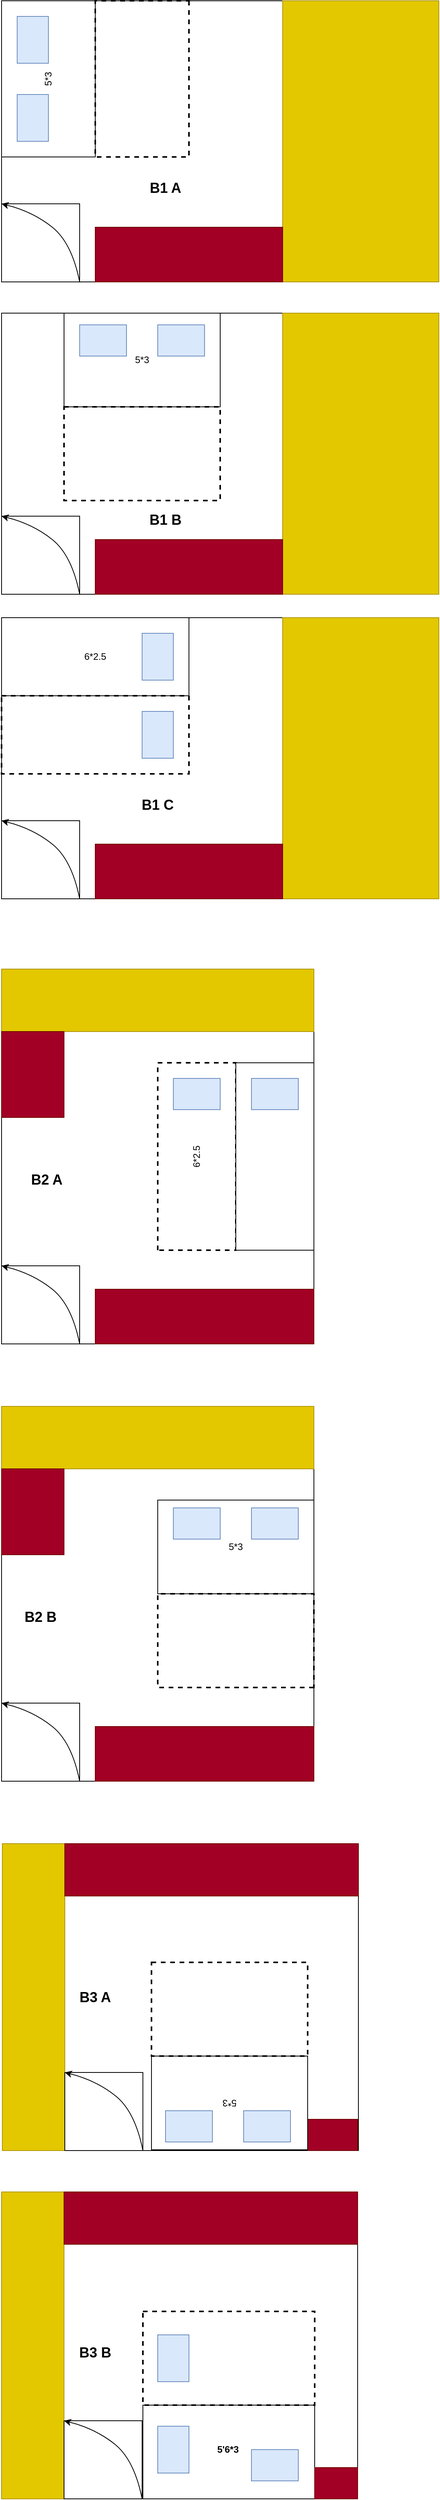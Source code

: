 <mxfile version="14.6.0" type="github">
  <diagram id="ZkYAFQrB4FQ_Co6BY5Ft" name="Page-1">
    <mxGraphModel dx="1542" dy="1682" grid="1" gridSize="10" guides="1" tooltips="1" connect="1" arrows="1" fold="1" page="0" pageScale="1" pageWidth="827" pageHeight="1169" math="0" shadow="0">
      <root>
        <mxCell id="0" />
        <mxCell id="1" parent="0" />
        <mxCell id="LpJt9IebrQdKaDS4yMnM-16" value="" style="whiteSpace=wrap;html=1;fillColor=none;" parent="1" vertex="1">
          <mxGeometry x="-720" y="-370" width="360" height="360" as="geometry" />
        </mxCell>
        <mxCell id="LpJt9IebrQdKaDS4yMnM-1" value="" style="whiteSpace=wrap;html=1;fillColor=none;" parent="1" vertex="1">
          <mxGeometry x="-720" y="-760" width="360" height="360" as="geometry" />
        </mxCell>
        <mxCell id="LpJt9IebrQdKaDS4yMnM-3" value="" style="rounded=0;whiteSpace=wrap;html=1;fillColor=#e3c800;strokeColor=#B09500;fontColor=#ffffff;" parent="1" vertex="1">
          <mxGeometry x="-360" y="-760" width="200" height="360" as="geometry" />
        </mxCell>
        <mxCell id="LpJt9IebrQdKaDS4yMnM-6" value="" style="rounded=0;whiteSpace=wrap;html=1;fillColor=#a20025;strokeColor=#6F0000;fontColor=#ffffff;" parent="1" vertex="1">
          <mxGeometry x="-600" y="-470" width="240" height="70" as="geometry" />
        </mxCell>
        <mxCell id="LpJt9IebrQdKaDS4yMnM-12" value="" style="group;dashed=1;strokeWidth=2;" parent="1" vertex="1" connectable="0">
          <mxGeometry x="-640" y="-760" width="200" height="240" as="geometry" />
        </mxCell>
        <mxCell id="LpJt9IebrQdKaDS4yMnM-9" value="5*3" style="rounded=0;whiteSpace=wrap;html=1;" parent="LpJt9IebrQdKaDS4yMnM-12" vertex="1">
          <mxGeometry width="200" height="120" as="geometry" />
        </mxCell>
        <mxCell id="LpJt9IebrQdKaDS4yMnM-10" value="" style="rounded=0;whiteSpace=wrap;html=1;fillColor=none;dashed=1;strokeWidth=2;" parent="LpJt9IebrQdKaDS4yMnM-12" vertex="1">
          <mxGeometry y="120" width="200" height="120" as="geometry" />
        </mxCell>
        <mxCell id="LpJt9IebrQdKaDS4yMnM-146" value="" style="rounded=0;whiteSpace=wrap;html=1;fillColor=#dae8fc;strokeColor=#6c8ebf;rotation=-90;" parent="LpJt9IebrQdKaDS4yMnM-12" vertex="1">
          <mxGeometry x="30" y="5" width="40" height="60" as="geometry" />
        </mxCell>
        <mxCell id="LpJt9IebrQdKaDS4yMnM-147" value="" style="rounded=0;whiteSpace=wrap;html=1;fillColor=#dae8fc;strokeColor=#6c8ebf;rotation=-90;" parent="LpJt9IebrQdKaDS4yMnM-12" vertex="1">
          <mxGeometry x="130" y="5" width="40" height="60" as="geometry" />
        </mxCell>
        <mxCell id="LpJt9IebrQdKaDS4yMnM-18" value="" style="rounded=0;whiteSpace=wrap;html=1;fillColor=#e3c800;strokeColor=#B09500;fontColor=#ffffff;" parent="1" vertex="1">
          <mxGeometry x="-360" y="-370" width="200" height="360" as="geometry" />
        </mxCell>
        <mxCell id="LpJt9IebrQdKaDS4yMnM-20" value="" style="rounded=0;whiteSpace=wrap;html=1;fillColor=#a20025;strokeColor=#6F0000;fontColor=#ffffff;" parent="1" vertex="1">
          <mxGeometry x="-600" y="-80" width="240" height="70" as="geometry" />
        </mxCell>
        <mxCell id="LpJt9IebrQdKaDS4yMnM-32" value="" style="whiteSpace=wrap;html=1;fillColor=none;" parent="1" vertex="1">
          <mxGeometry x="-720" y="-1160" width="360" height="360" as="geometry" />
        </mxCell>
        <mxCell id="LpJt9IebrQdKaDS4yMnM-34" value="" style="rounded=0;whiteSpace=wrap;html=1;fillColor=#e3c800;strokeColor=#B09500;fontColor=#ffffff;" parent="1" vertex="1">
          <mxGeometry x="-360" y="-1160" width="200" height="360" as="geometry" />
        </mxCell>
        <mxCell id="LpJt9IebrQdKaDS4yMnM-36" value="" style="rounded=0;whiteSpace=wrap;html=1;fillColor=#a20025;strokeColor=#6F0000;fontColor=#ffffff;" parent="1" vertex="1">
          <mxGeometry x="-600" y="-870" width="240" height="70" as="geometry" />
        </mxCell>
        <mxCell id="LpJt9IebrQdKaDS4yMnM-37" value="" style="group;rotation=-90;" parent="1" vertex="1" connectable="0">
          <mxGeometry x="-700" y="-1180" width="200" height="240" as="geometry" />
        </mxCell>
        <mxCell id="LpJt9IebrQdKaDS4yMnM-40" value="" style="group;rotation=-90;" parent="LpJt9IebrQdKaDS4yMnM-37" vertex="1" connectable="0">
          <mxGeometry width="200" height="240" as="geometry" />
        </mxCell>
        <mxCell id="LpJt9IebrQdKaDS4yMnM-38" value="5*3" style="rounded=0;whiteSpace=wrap;html=1;direction=west;rotation=-90;" parent="LpJt9IebrQdKaDS4yMnM-40" vertex="1">
          <mxGeometry x="-60" y="60" width="200" height="120" as="geometry" />
        </mxCell>
        <mxCell id="LpJt9IebrQdKaDS4yMnM-39" value="" style="rounded=0;whiteSpace=wrap;html=1;direction=west;rotation=-90;fillColor=none;dashed=1;strokeWidth=2;" parent="LpJt9IebrQdKaDS4yMnM-40" vertex="1">
          <mxGeometry x="60" y="60" width="200" height="120" as="geometry" />
        </mxCell>
        <mxCell id="LpJt9IebrQdKaDS4yMnM-143" value="" style="rounded=0;whiteSpace=wrap;html=1;fillColor=#dae8fc;strokeColor=#6c8ebf;" parent="LpJt9IebrQdKaDS4yMnM-40" vertex="1">
          <mxGeometry y="40" width="40" height="60" as="geometry" />
        </mxCell>
        <mxCell id="LpJt9IebrQdKaDS4yMnM-145" value="" style="rounded=0;whiteSpace=wrap;html=1;fillColor=#dae8fc;strokeColor=#6c8ebf;rotation=-180;" parent="LpJt9IebrQdKaDS4yMnM-40" vertex="1">
          <mxGeometry y="140" width="40" height="60" as="geometry" />
        </mxCell>
        <mxCell id="LpJt9IebrQdKaDS4yMnM-14" value="6*2.5" style="rounded=0;whiteSpace=wrap;html=1;" parent="1" vertex="1">
          <mxGeometry x="-720" y="-370" width="240" height="100" as="geometry" />
        </mxCell>
        <mxCell id="LpJt9IebrQdKaDS4yMnM-15" value="" style="rounded=0;whiteSpace=wrap;html=1;fillColor=none;dashed=1;strokeWidth=2;" parent="1" vertex="1">
          <mxGeometry x="-720" y="-270" width="240" height="100" as="geometry" />
        </mxCell>
        <mxCell id="LpJt9IebrQdKaDS4yMnM-49" value="" style="rounded=0;whiteSpace=wrap;html=1;fillColor=#dae8fc;strokeColor=#6c8ebf;" parent="1" vertex="1">
          <mxGeometry x="-540" y="-350" width="40" height="60" as="geometry" />
        </mxCell>
        <mxCell id="LpJt9IebrQdKaDS4yMnM-50" value="" style="rounded=0;whiteSpace=wrap;html=1;fillColor=#dae8fc;strokeColor=#6c8ebf;" parent="1" vertex="1">
          <mxGeometry x="-540" y="-250" width="40" height="60" as="geometry" />
        </mxCell>
        <mxCell id="LpJt9IebrQdKaDS4yMnM-88" value="" style="whiteSpace=wrap;html=1;fillColor=none;" parent="1" vertex="1">
          <mxGeometry x="-639" y="1200" width="376" height="393" as="geometry" />
        </mxCell>
        <mxCell id="LpJt9IebrQdKaDS4yMnM-90" value="" style="rounded=0;whiteSpace=wrap;html=1;fillColor=#e3c800;strokeColor=#B09500;fontColor=#ffffff;" parent="1" vertex="1">
          <mxGeometry x="-719" y="1200" width="80" height="393" as="geometry" />
        </mxCell>
        <mxCell id="LpJt9IebrQdKaDS4yMnM-91" value="" style="rounded=0;whiteSpace=wrap;html=1;fillColor=#a20025;strokeColor=#6F0000;fontColor=#ffffff;" parent="1" vertex="1">
          <mxGeometry x="-639" y="1200" width="376" height="67" as="geometry" />
        </mxCell>
        <mxCell id="LpJt9IebrQdKaDS4yMnM-97" value="" style="rounded=0;whiteSpace=wrap;html=1;fillColor=#a20025;strokeColor=#6F0000;fontColor=#ffffff;" parent="1" vertex="1">
          <mxGeometry x="-328" y="1553" width="64" height="40" as="geometry" />
        </mxCell>
        <mxCell id="LpJt9IebrQdKaDS4yMnM-98" value="" style="group;rotation=-180;" parent="1" vertex="1" connectable="0">
          <mxGeometry x="-528" y="1352" width="200" height="240" as="geometry" />
        </mxCell>
        <mxCell id="LpJt9IebrQdKaDS4yMnM-99" value="" style="group;rotation=-180;fillColor=none;dashed=1;strokeWidth=2;" parent="LpJt9IebrQdKaDS4yMnM-98" vertex="1" connectable="0">
          <mxGeometry width="200" height="240" as="geometry" />
        </mxCell>
        <mxCell id="LpJt9IebrQdKaDS4yMnM-100" value="5*3" style="rounded=0;whiteSpace=wrap;html=1;direction=west;rotation=-180;" parent="LpJt9IebrQdKaDS4yMnM-99" vertex="1">
          <mxGeometry y="120" width="200" height="120" as="geometry" />
        </mxCell>
        <mxCell id="LpJt9IebrQdKaDS4yMnM-101" value="" style="rounded=0;whiteSpace=wrap;html=1;direction=west;rotation=-180;fillColor=none;dashed=1;strokeWidth=2;" parent="LpJt9IebrQdKaDS4yMnM-99" vertex="1">
          <mxGeometry width="200" height="120" as="geometry" />
        </mxCell>
        <mxCell id="LpJt9IebrQdKaDS4yMnM-171" value="" style="rounded=0;whiteSpace=wrap;html=1;fillColor=#dae8fc;strokeColor=#6c8ebf;rotation=-90;" parent="LpJt9IebrQdKaDS4yMnM-99" vertex="1">
          <mxGeometry x="28" y="180" width="40" height="60" as="geometry" />
        </mxCell>
        <mxCell id="LpJt9IebrQdKaDS4yMnM-172" value="" style="rounded=0;whiteSpace=wrap;html=1;fillColor=#dae8fc;strokeColor=#6c8ebf;rotation=-90;" parent="LpJt9IebrQdKaDS4yMnM-99" vertex="1">
          <mxGeometry x="128" y="180" width="40" height="60" as="geometry" />
        </mxCell>
        <mxCell id="LpJt9IebrQdKaDS4yMnM-107" value="" style="whiteSpace=wrap;html=1;fillColor=none;" parent="1" vertex="1">
          <mxGeometry x="-640" y="1646" width="376" height="393" as="geometry" />
        </mxCell>
        <mxCell id="LpJt9IebrQdKaDS4yMnM-109" value="" style="rounded=0;whiteSpace=wrap;html=1;fillColor=#e3c800;strokeColor=#B09500;fontColor=#ffffff;" parent="1" vertex="1">
          <mxGeometry x="-720" y="1646" width="80" height="393" as="geometry" />
        </mxCell>
        <mxCell id="LpJt9IebrQdKaDS4yMnM-110" value="" style="rounded=0;whiteSpace=wrap;html=1;fillColor=#a20025;strokeColor=#6F0000;fontColor=#ffffff;" parent="1" vertex="1">
          <mxGeometry x="-640" y="1646" width="376" height="67" as="geometry" />
        </mxCell>
        <mxCell id="LpJt9IebrQdKaDS4yMnM-117" value="" style="group;rotation=-180;" parent="1" vertex="1" connectable="0">
          <mxGeometry x="-520" y="1799" width="200" height="240" as="geometry" />
        </mxCell>
        <mxCell id="LpJt9IebrQdKaDS4yMnM-118" value="" style="group;rotation=-180;fillColor=none;" parent="LpJt9IebrQdKaDS4yMnM-117" vertex="1" connectable="0">
          <mxGeometry x="-20" y="-3" width="200" height="240" as="geometry" />
        </mxCell>
        <mxCell id="LpJt9IebrQdKaDS4yMnM-119" value="" style="rounded=0;whiteSpace=wrap;html=1;direction=west;rotation=-180;" parent="LpJt9IebrQdKaDS4yMnM-118" vertex="1">
          <mxGeometry x="1" y="123" width="220" height="120" as="geometry" />
        </mxCell>
        <mxCell id="LpJt9IebrQdKaDS4yMnM-120" value="" style="rounded=0;whiteSpace=wrap;html=1;direction=west;rotation=-180;fillColor=none;dashed=1;strokeWidth=2;" parent="LpJt9IebrQdKaDS4yMnM-118" vertex="1">
          <mxGeometry x="1" y="3" width="220" height="120" as="geometry" />
        </mxCell>
        <mxCell id="LpJt9IebrQdKaDS4yMnM-121" value="" style="rounded=0;whiteSpace=wrap;html=1;fillColor=#dae8fc;strokeColor=#6c8ebf;" parent="LpJt9IebrQdKaDS4yMnM-118" vertex="1">
          <mxGeometry x="20" y="150" width="40" height="60" as="geometry" />
        </mxCell>
        <mxCell id="LpJt9IebrQdKaDS4yMnM-122" value="" style="rounded=0;whiteSpace=wrap;html=1;fillColor=#dae8fc;strokeColor=#6c8ebf;" parent="LpJt9IebrQdKaDS4yMnM-118" vertex="1">
          <mxGeometry x="20" y="33" width="40" height="60" as="geometry" />
        </mxCell>
        <mxCell id="szGgx06OWhjKix8JStCV-1" value="&lt;b&gt;5&#39;6*3&lt;/b&gt;" style="text;html=1;strokeColor=none;fillColor=none;align=center;verticalAlign=middle;whiteSpace=wrap;rounded=0;dashed=1;" vertex="1" parent="LpJt9IebrQdKaDS4yMnM-118">
          <mxGeometry x="90" y="170" width="40" height="20" as="geometry" />
        </mxCell>
        <mxCell id="LpJt9IebrQdKaDS4yMnM-124" value="" style="rounded=0;whiteSpace=wrap;html=1;fillColor=#dae8fc;rotation=90;strokeColor=#6c8ebf;" parent="1" vertex="1">
          <mxGeometry x="-390" y="1966" width="40" height="60" as="geometry" />
        </mxCell>
        <mxCell id="LpJt9IebrQdKaDS4yMnM-132" value="" style="rounded=0;whiteSpace=wrap;html=1;fillColor=#a20025;strokeColor=#6F0000;fontColor=#ffffff;" parent="1" vertex="1">
          <mxGeometry x="-319" y="1999" width="55" height="40" as="geometry" />
        </mxCell>
        <mxCell id="LpJt9IebrQdKaDS4yMnM-139" value="" style="group" parent="1" vertex="1" connectable="0">
          <mxGeometry x="-720" y="-900" width="100" height="100" as="geometry" />
        </mxCell>
        <mxCell id="LpJt9IebrQdKaDS4yMnM-33" value="" style="rounded=0;whiteSpace=wrap;html=1;" parent="LpJt9IebrQdKaDS4yMnM-139" vertex="1">
          <mxGeometry width="100" height="100" as="geometry" />
        </mxCell>
        <mxCell id="LpJt9IebrQdKaDS4yMnM-135" value="" style="curved=1;endArrow=classic;html=1;entryX=0;entryY=0;entryDx=0;entryDy=0;exitX=1;exitY=1;exitDx=0;exitDy=0;" parent="LpJt9IebrQdKaDS4yMnM-139" source="LpJt9IebrQdKaDS4yMnM-33" target="LpJt9IebrQdKaDS4yMnM-33" edge="1">
          <mxGeometry width="50" height="50" relative="1" as="geometry">
            <mxPoint x="40" y="80" as="sourcePoint" />
            <mxPoint x="90" y="30" as="targetPoint" />
            <Array as="points">
              <mxPoint x="90" y="50" />
              <mxPoint x="40" y="10" />
            </Array>
          </mxGeometry>
        </mxCell>
        <mxCell id="LpJt9IebrQdKaDS4yMnM-140" value="" style="group" parent="1" vertex="1" connectable="0">
          <mxGeometry x="-720" y="-500" width="100" height="100" as="geometry" />
        </mxCell>
        <mxCell id="LpJt9IebrQdKaDS4yMnM-141" value="" style="rounded=0;whiteSpace=wrap;html=1;" parent="LpJt9IebrQdKaDS4yMnM-140" vertex="1">
          <mxGeometry width="100" height="100" as="geometry" />
        </mxCell>
        <mxCell id="LpJt9IebrQdKaDS4yMnM-142" value="" style="curved=1;endArrow=classic;html=1;entryX=0;entryY=0;entryDx=0;entryDy=0;exitX=1;exitY=1;exitDx=0;exitDy=0;" parent="LpJt9IebrQdKaDS4yMnM-140" source="LpJt9IebrQdKaDS4yMnM-141" target="LpJt9IebrQdKaDS4yMnM-141" edge="1">
          <mxGeometry width="50" height="50" relative="1" as="geometry">
            <mxPoint x="40" y="80" as="sourcePoint" />
            <mxPoint x="90" y="30" as="targetPoint" />
            <Array as="points">
              <mxPoint x="90" y="50" />
              <mxPoint x="40" y="10" />
            </Array>
          </mxGeometry>
        </mxCell>
        <mxCell id="LpJt9IebrQdKaDS4yMnM-148" value="" style="group" parent="1" vertex="1" connectable="0">
          <mxGeometry x="-720" y="-110" width="100" height="100" as="geometry" />
        </mxCell>
        <mxCell id="LpJt9IebrQdKaDS4yMnM-149" value="" style="rounded=0;whiteSpace=wrap;html=1;" parent="LpJt9IebrQdKaDS4yMnM-148" vertex="1">
          <mxGeometry width="100" height="100" as="geometry" />
        </mxCell>
        <mxCell id="LpJt9IebrQdKaDS4yMnM-150" value="" style="curved=1;endArrow=classic;html=1;entryX=0;entryY=0;entryDx=0;entryDy=0;exitX=1;exitY=1;exitDx=0;exitDy=0;" parent="LpJt9IebrQdKaDS4yMnM-148" source="LpJt9IebrQdKaDS4yMnM-149" target="LpJt9IebrQdKaDS4yMnM-149" edge="1">
          <mxGeometry width="50" height="50" relative="1" as="geometry">
            <mxPoint x="40" y="80" as="sourcePoint" />
            <mxPoint x="90" y="30" as="targetPoint" />
            <Array as="points">
              <mxPoint x="90" y="50" />
              <mxPoint x="40" y="10" />
            </Array>
          </mxGeometry>
        </mxCell>
        <mxCell id="LpJt9IebrQdKaDS4yMnM-154" value="" style="group;rotation=0;" parent="1" vertex="1" connectable="0">
          <mxGeometry x="-722" y="80.0" width="401" height="480" as="geometry" />
        </mxCell>
        <mxCell id="LpJt9IebrQdKaDS4yMnM-52" value="" style="whiteSpace=wrap;html=1;fillColor=none;rotation=0;" parent="LpJt9IebrQdKaDS4yMnM-154" vertex="1">
          <mxGeometry x="2" y="80" width="400" height="400" as="geometry" />
        </mxCell>
        <mxCell id="LpJt9IebrQdKaDS4yMnM-54" value="" style="rounded=0;whiteSpace=wrap;html=1;fillColor=#e3c800;strokeColor=#B09500;fontColor=#ffffff;rotation=-90;" parent="LpJt9IebrQdKaDS4yMnM-154" vertex="1">
          <mxGeometry x="162" y="-160" width="80" height="400" as="geometry" />
        </mxCell>
        <mxCell id="LpJt9IebrQdKaDS4yMnM-56" value="" style="rounded=0;whiteSpace=wrap;html=1;fillColor=#a20025;strokeColor=#6F0000;fontColor=#ffffff;rotation=0;" parent="LpJt9IebrQdKaDS4yMnM-154" vertex="1">
          <mxGeometry x="122" y="410" width="280" height="70" as="geometry" />
        </mxCell>
        <mxCell id="LpJt9IebrQdKaDS4yMnM-62" value="" style="rounded=0;whiteSpace=wrap;html=1;fillColor=#a20025;strokeColor=#6F0000;fontColor=#ffffff;rotation=0;" parent="LpJt9IebrQdKaDS4yMnM-154" vertex="1">
          <mxGeometry x="2" y="80" width="80" height="110" as="geometry" />
        </mxCell>
        <mxCell id="LpJt9IebrQdKaDS4yMnM-57" value="6*2.5" style="rounded=0;whiteSpace=wrap;html=1;rotation=-90;fillColor=none;dashed=1;strokeWidth=2;" parent="LpJt9IebrQdKaDS4yMnM-154" vertex="1">
          <mxGeometry x="132" y="190" width="240" height="100" as="geometry" />
        </mxCell>
        <mxCell id="LpJt9IebrQdKaDS4yMnM-58" value="" style="rounded=0;whiteSpace=wrap;html=1;rotation=-90;" parent="LpJt9IebrQdKaDS4yMnM-154" vertex="1">
          <mxGeometry x="232" y="190" width="240" height="100" as="geometry" />
        </mxCell>
        <mxCell id="LpJt9IebrQdKaDS4yMnM-59" value="" style="rounded=0;whiteSpace=wrap;html=1;fillColor=#dae8fc;strokeColor=#6c8ebf;rotation=-90;" parent="LpJt9IebrQdKaDS4yMnM-154" vertex="1">
          <mxGeometry x="232" y="130" width="40" height="60" as="geometry" />
        </mxCell>
        <mxCell id="LpJt9IebrQdKaDS4yMnM-60" value="" style="rounded=0;whiteSpace=wrap;html=1;fillColor=#dae8fc;strokeColor=#6c8ebf;rotation=-90;" parent="LpJt9IebrQdKaDS4yMnM-154" vertex="1">
          <mxGeometry x="332" y="130" width="40" height="60" as="geometry" />
        </mxCell>
        <mxCell id="LpJt9IebrQdKaDS4yMnM-177" value="&lt;b&gt;&lt;font style=&quot;font-size: 18px&quot;&gt;B2 A&lt;/font&gt;&lt;/b&gt;" style="text;html=1;strokeColor=none;fillColor=none;align=center;verticalAlign=middle;whiteSpace=wrap;rounded=0;dashed=1;" parent="LpJt9IebrQdKaDS4yMnM-154" vertex="1">
          <mxGeometry x="30" y="260" width="60" height="20" as="geometry" />
        </mxCell>
        <mxCell id="LpJt9IebrQdKaDS4yMnM-151" value="" style="group;rotation=0;" parent="LpJt9IebrQdKaDS4yMnM-154" vertex="1" connectable="0">
          <mxGeometry x="2" y="380" width="100" height="100" as="geometry" />
        </mxCell>
        <mxCell id="LpJt9IebrQdKaDS4yMnM-152" value="" style="rounded=0;whiteSpace=wrap;html=1;rotation=0;" parent="LpJt9IebrQdKaDS4yMnM-151" vertex="1">
          <mxGeometry width="100" height="100" as="geometry" />
        </mxCell>
        <mxCell id="LpJt9IebrQdKaDS4yMnM-153" value="" style="curved=1;endArrow=classic;html=1;entryX=0;entryY=0;entryDx=0;entryDy=0;exitX=1;exitY=1;exitDx=0;exitDy=0;" parent="LpJt9IebrQdKaDS4yMnM-151" source="LpJt9IebrQdKaDS4yMnM-152" target="LpJt9IebrQdKaDS4yMnM-152" edge="1">
          <mxGeometry width="50" height="50" relative="1" as="geometry">
            <mxPoint x="40" y="80" as="sourcePoint" />
            <mxPoint x="90" y="30" as="targetPoint" />
            <Array as="points">
              <mxPoint x="90" y="50" />
              <mxPoint x="40" y="10" />
            </Array>
          </mxGeometry>
        </mxCell>
        <mxCell id="LpJt9IebrQdKaDS4yMnM-158" value="" style="group;rotation=0;" parent="1" vertex="1" connectable="0">
          <mxGeometry x="-720" y="640" width="400" height="480" as="geometry" />
        </mxCell>
        <mxCell id="LpJt9IebrQdKaDS4yMnM-63" value="" style="whiteSpace=wrap;html=1;fillColor=none;rotation=0;" parent="LpJt9IebrQdKaDS4yMnM-158" vertex="1">
          <mxGeometry y="80" width="400" height="400" as="geometry" />
        </mxCell>
        <mxCell id="LpJt9IebrQdKaDS4yMnM-65" value="" style="rounded=0;whiteSpace=wrap;html=1;fillColor=#e3c800;strokeColor=#B09500;fontColor=#ffffff;rotation=-90;" parent="LpJt9IebrQdKaDS4yMnM-158" vertex="1">
          <mxGeometry x="160" y="-160" width="80" height="400" as="geometry" />
        </mxCell>
        <mxCell id="LpJt9IebrQdKaDS4yMnM-67" value="" style="rounded=0;whiteSpace=wrap;html=1;fillColor=#a20025;strokeColor=#6F0000;fontColor=#ffffff;rotation=0;" parent="LpJt9IebrQdKaDS4yMnM-158" vertex="1">
          <mxGeometry x="120" y="410" width="280" height="70" as="geometry" />
        </mxCell>
        <mxCell id="LpJt9IebrQdKaDS4yMnM-73" value="" style="rounded=0;whiteSpace=wrap;html=1;fillColor=#a20025;strokeColor=#6F0000;fontColor=#ffffff;rotation=0;" parent="LpJt9IebrQdKaDS4yMnM-158" vertex="1">
          <mxGeometry y="80" width="80" height="110" as="geometry" />
        </mxCell>
        <mxCell id="LpJt9IebrQdKaDS4yMnM-74" value="" style="group;rotation=0;" parent="LpJt9IebrQdKaDS4yMnM-158" vertex="1" connectable="0">
          <mxGeometry x="200" y="120" width="200" height="240" as="geometry" />
        </mxCell>
        <mxCell id="LpJt9IebrQdKaDS4yMnM-75" value="" style="group;rotation=0;fillColor=none;" parent="LpJt9IebrQdKaDS4yMnM-74" vertex="1" connectable="0">
          <mxGeometry width="200" height="240" as="geometry" />
        </mxCell>
        <mxCell id="LpJt9IebrQdKaDS4yMnM-76" value="5*3" style="rounded=0;whiteSpace=wrap;html=1;direction=west;rotation=0;" parent="LpJt9IebrQdKaDS4yMnM-75" vertex="1">
          <mxGeometry width="200" height="120" as="geometry" />
        </mxCell>
        <mxCell id="LpJt9IebrQdKaDS4yMnM-77" value="" style="rounded=0;whiteSpace=wrap;html=1;direction=west;rotation=0;fillColor=none;dashed=1;strokeWidth=2;" parent="LpJt9IebrQdKaDS4yMnM-75" vertex="1">
          <mxGeometry y="120" width="200" height="120" as="geometry" />
        </mxCell>
        <mxCell id="LpJt9IebrQdKaDS4yMnM-169" value="" style="rounded=0;whiteSpace=wrap;html=1;fillColor=#dae8fc;strokeColor=#6c8ebf;rotation=-90;" parent="LpJt9IebrQdKaDS4yMnM-75" vertex="1">
          <mxGeometry x="30" width="40" height="60" as="geometry" />
        </mxCell>
        <mxCell id="LpJt9IebrQdKaDS4yMnM-170" value="" style="rounded=0;whiteSpace=wrap;html=1;fillColor=#dae8fc;strokeColor=#6c8ebf;rotation=-90;" parent="LpJt9IebrQdKaDS4yMnM-75" vertex="1">
          <mxGeometry x="130" width="40" height="60" as="geometry" />
        </mxCell>
        <mxCell id="LpJt9IebrQdKaDS4yMnM-155" value="" style="group;rotation=0;" parent="LpJt9IebrQdKaDS4yMnM-158" vertex="1" connectable="0">
          <mxGeometry y="380" width="100" height="100" as="geometry" />
        </mxCell>
        <mxCell id="LpJt9IebrQdKaDS4yMnM-156" value="" style="rounded=0;whiteSpace=wrap;html=1;rotation=0;" parent="LpJt9IebrQdKaDS4yMnM-155" vertex="1">
          <mxGeometry width="100" height="100" as="geometry" />
        </mxCell>
        <mxCell id="LpJt9IebrQdKaDS4yMnM-157" value="" style="curved=1;endArrow=classic;html=1;entryX=0;entryY=0;entryDx=0;entryDy=0;exitX=1;exitY=1;exitDx=0;exitDy=0;" parent="LpJt9IebrQdKaDS4yMnM-155" source="LpJt9IebrQdKaDS4yMnM-156" target="LpJt9IebrQdKaDS4yMnM-156" edge="1">
          <mxGeometry width="50" height="50" relative="1" as="geometry">
            <mxPoint x="40" y="80" as="sourcePoint" />
            <mxPoint x="90" y="30" as="targetPoint" />
            <Array as="points">
              <mxPoint x="90" y="50" />
              <mxPoint x="40" y="10" />
            </Array>
          </mxGeometry>
        </mxCell>
        <mxCell id="LpJt9IebrQdKaDS4yMnM-178" value="&lt;b&gt;&lt;font style=&quot;font-size: 18px&quot;&gt;B2 B&lt;/font&gt;&lt;/b&gt;" style="text;html=1;strokeColor=none;fillColor=none;align=center;verticalAlign=middle;whiteSpace=wrap;rounded=0;dashed=1;" parent="LpJt9IebrQdKaDS4yMnM-158" vertex="1">
          <mxGeometry x="20" y="260" width="60" height="20" as="geometry" />
        </mxCell>
        <mxCell id="LpJt9IebrQdKaDS4yMnM-162" value="" style="group" parent="1" vertex="1" connectable="0">
          <mxGeometry x="-639" y="1493" width="100" height="100" as="geometry" />
        </mxCell>
        <mxCell id="LpJt9IebrQdKaDS4yMnM-163" value="" style="rounded=0;whiteSpace=wrap;html=1;" parent="LpJt9IebrQdKaDS4yMnM-162" vertex="1">
          <mxGeometry width="100" height="100" as="geometry" />
        </mxCell>
        <mxCell id="LpJt9IebrQdKaDS4yMnM-164" value="" style="curved=1;endArrow=classic;html=1;entryX=0;entryY=0;entryDx=0;entryDy=0;exitX=1;exitY=1;exitDx=0;exitDy=0;" parent="LpJt9IebrQdKaDS4yMnM-162" source="LpJt9IebrQdKaDS4yMnM-163" target="LpJt9IebrQdKaDS4yMnM-163" edge="1">
          <mxGeometry width="50" height="50" relative="1" as="geometry">
            <mxPoint x="40" y="80" as="sourcePoint" />
            <mxPoint x="90" y="30" as="targetPoint" />
            <Array as="points">
              <mxPoint x="90" y="50" />
              <mxPoint x="40" y="10" />
            </Array>
          </mxGeometry>
        </mxCell>
        <mxCell id="LpJt9IebrQdKaDS4yMnM-165" value="" style="group" parent="1" vertex="1" connectable="0">
          <mxGeometry x="-640" y="1939" width="100" height="100" as="geometry" />
        </mxCell>
        <mxCell id="LpJt9IebrQdKaDS4yMnM-166" value="" style="rounded=0;whiteSpace=wrap;html=1;" parent="LpJt9IebrQdKaDS4yMnM-165" vertex="1">
          <mxGeometry width="100" height="100" as="geometry" />
        </mxCell>
        <mxCell id="LpJt9IebrQdKaDS4yMnM-167" value="" style="curved=1;endArrow=classic;html=1;entryX=0;entryY=0;entryDx=0;entryDy=0;exitX=1;exitY=1;exitDx=0;exitDy=0;" parent="LpJt9IebrQdKaDS4yMnM-165" source="LpJt9IebrQdKaDS4yMnM-166" target="LpJt9IebrQdKaDS4yMnM-166" edge="1">
          <mxGeometry width="50" height="50" relative="1" as="geometry">
            <mxPoint x="40" y="80" as="sourcePoint" />
            <mxPoint x="90" y="30" as="targetPoint" />
            <Array as="points">
              <mxPoint x="90" y="50" />
              <mxPoint x="40" y="10" />
            </Array>
          </mxGeometry>
        </mxCell>
        <mxCell id="LpJt9IebrQdKaDS4yMnM-173" value="&lt;b&gt;&lt;font style=&quot;font-size: 18px&quot;&gt;B1 A&lt;/font&gt;&lt;/b&gt;" style="text;html=1;strokeColor=none;fillColor=none;align=center;verticalAlign=middle;whiteSpace=wrap;rounded=0;dashed=1;" parent="1" vertex="1">
          <mxGeometry x="-540" y="-930" width="60" height="20" as="geometry" />
        </mxCell>
        <mxCell id="LpJt9IebrQdKaDS4yMnM-175" value="&lt;b&gt;&lt;font style=&quot;font-size: 18px&quot;&gt;B1 B&lt;/font&gt;&lt;/b&gt;" style="text;html=1;strokeColor=none;fillColor=none;align=center;verticalAlign=middle;whiteSpace=wrap;rounded=0;dashed=1;" parent="1" vertex="1">
          <mxGeometry x="-540" y="-505" width="60" height="20" as="geometry" />
        </mxCell>
        <mxCell id="LpJt9IebrQdKaDS4yMnM-176" value="&lt;b&gt;&lt;font style=&quot;font-size: 18px&quot;&gt;B1 C&lt;/font&gt;&lt;/b&gt;" style="text;html=1;strokeColor=none;fillColor=none;align=center;verticalAlign=middle;whiteSpace=wrap;rounded=0;dashed=1;" parent="1" vertex="1">
          <mxGeometry x="-550" y="-140" width="60" height="20" as="geometry" />
        </mxCell>
        <mxCell id="LpJt9IebrQdKaDS4yMnM-179" value="&lt;b&gt;&lt;font style=&quot;font-size: 18px&quot;&gt;B3 A&lt;/font&gt;&lt;/b&gt;" style="text;html=1;strokeColor=none;fillColor=none;align=center;verticalAlign=middle;whiteSpace=wrap;rounded=0;dashed=1;" parent="1" vertex="1">
          <mxGeometry x="-630" y="1386.5" width="60" height="20" as="geometry" />
        </mxCell>
        <mxCell id="LpJt9IebrQdKaDS4yMnM-180" value="&lt;b&gt;&lt;font style=&quot;font-size: 18px&quot;&gt;B3 B&lt;/font&gt;&lt;/b&gt;" style="text;html=1;strokeColor=none;fillColor=none;align=center;verticalAlign=middle;whiteSpace=wrap;rounded=0;dashed=1;" parent="1" vertex="1">
          <mxGeometry x="-630" y="1842" width="60" height="20" as="geometry" />
        </mxCell>
      </root>
    </mxGraphModel>
  </diagram>
</mxfile>
